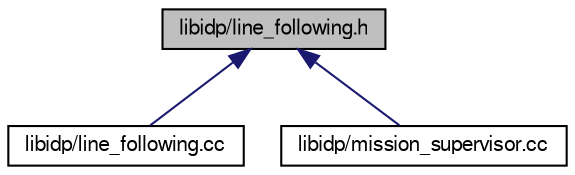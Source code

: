 digraph G
{
  edge [fontname="FreeSans",fontsize="10",labelfontname="FreeSans",labelfontsize="10"];
  node [fontname="FreeSans",fontsize="10",shape=record];
  Node1 [label="libidp/line_following.h",height=0.2,width=0.4,color="black", fillcolor="grey75", style="filled" fontcolor="black"];
  Node1 -> Node2 [dir=back,color="midnightblue",fontsize="10",style="solid"];
  Node2 [label="libidp/line_following.cc",height=0.2,width=0.4,color="black", fillcolor="white", style="filled",URL="$line__following_8cc.html"];
  Node1 -> Node3 [dir=back,color="midnightblue",fontsize="10",style="solid"];
  Node3 [label="libidp/mission_supervisor.cc",height=0.2,width=0.4,color="black", fillcolor="white", style="filled",URL="$mission__supervisor_8cc.html"];
}
